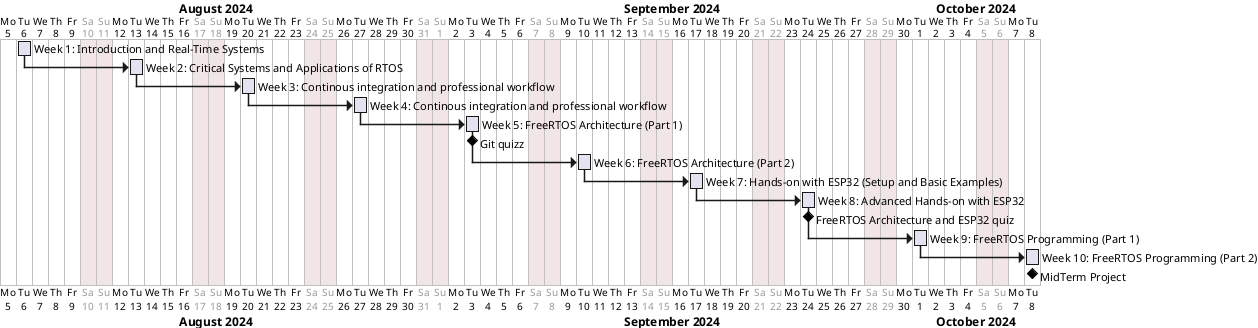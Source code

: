 @startgantt
saturday are closed
sunday are closed

Project starts the 5th of August 2024

[Week 1: Introduction and Real-Time Systems] as [W1] starts at 2024-08-06 and lasts 1 day
[Week 2: Critical Systems and Applications of RTOS] as [W2] starts 6 day after [W1]'s end and lasts 1 day
[Week 3: Continous integration and professional workflow] as [W3] starts 6 day after [W2]'s end and lasts 1 day
[Week 4: Continous integration and professional workflow] as [W4] starts 6 day after [W3]'s end and lasts 1 day
[Week 5: FreeRTOS Architecture (Part 1)] as [W5] starts 6 day after [W4]'s end and lasts 1 day
[Git quizz] happens at [W5]'s end
[Week 6: FreeRTOS Architecture (Part 2)] as [W6] starts 6 day after [W5]'s end and lasts 1 day
[Week 7: Hands-on with ESP32 (Setup and Basic Examples)] as [W7] starts 6 day after [W6]'s end and lasts 1 day
[Week 8: Advanced Hands-on with ESP32] as [W8] starts 6 day after [W7]'s end and lasts 1 day
[FreeRTOS Architecture and ESP32 quiz] happens at [W8]'s end
[Week 9: FreeRTOS Programming (Part 1)] as [W9] starts 6 day after [W8]'s end and lasts 1 day
[Week 10: FreeRTOS Programming (Part 2)] as [W10] starts 6 day after [W9]'s end and lasts 1 day
[MidTerm Project] happens at [W10]'s end

@endgantt
